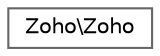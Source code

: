 digraph "Graphical Class Hierarchy"
{
 // LATEX_PDF_SIZE
  bgcolor="transparent";
  edge [fontname=Helvetica,fontsize=10,labelfontname=Helvetica,labelfontsize=10];
  node [fontname=Helvetica,fontsize=10,shape=box,height=0.2,width=0.4];
  rankdir="LR";
  Node0 [id="Node000000",label="Zoho\\Zoho",height=0.2,width=0.4,color="grey40", fillcolor="white", style="filled",URL="$classZoho_1_1Zoho.html",tooltip=" "];
}
